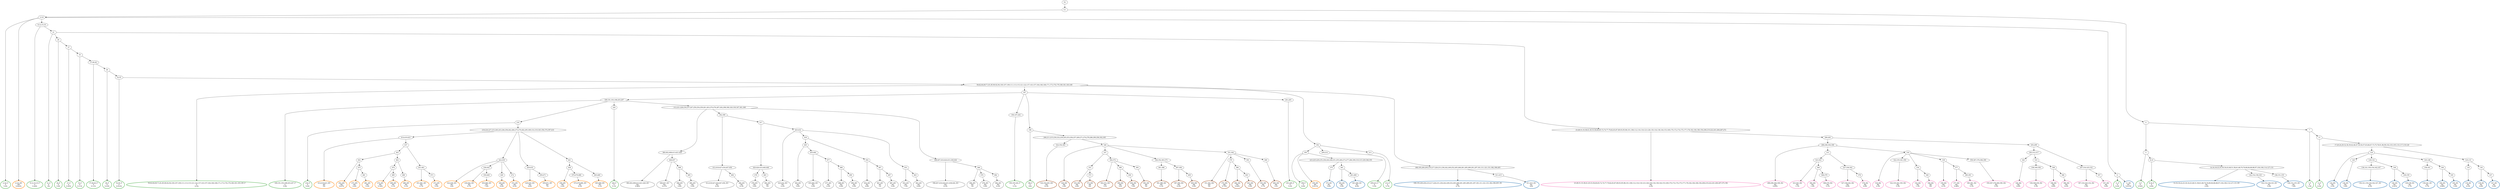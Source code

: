 digraph T {
	{
		rank=same
		273 [penwidth=3,colorscheme=set19,color=3,label="2;3;6_P\nP\n5.4%"]
		271 [penwidth=3,colorscheme=set19,color=3,label="9;12;15;19_P\nP\n0.26%"]
		269 [penwidth=3,colorscheme=set19,color=3,label="21_P\nP\n2%"]
		267 [penwidth=3,colorscheme=set19,color=3,label="26_P\nP\n3.4%"]
		265 [penwidth=3,colorscheme=set19,color=3,label="27_P\nP\n0.45%"]
		263 [penwidth=3,colorscheme=set19,color=3,label="35_P\nP\n0.11%"]
		261 [penwidth=3,colorscheme=set19,color=3,label="37;40;44_P\nP\n0.11%"]
		259 [penwidth=3,colorscheme=set19,color=3,label="49_P\nP\n0.23%"]
		257 [penwidth=3,colorscheme=set19,color=3,label="52;55_P\nP\n0.012%"]
		255 [penwidth=3,colorscheme=set19,color=3,label="59;62;64;69;71;81;85;90;92;94;100;107;109;111;113;115;121;122;137;143;157;164;166;168;171;173;176;179;180;181;183;185_P\nP\n4.5%"]
		252 [penwidth=3,colorscheme=set19,color=3,label="189;191;193;198;203;207_P\nP\n5.9%"]
		250 [penwidth=3,colorscheme=set19,color=3,label="216_P\nP\n9.4%"]
		248 [penwidth=3,colorscheme=set19,color=3,label="220_P\nP\n5.1%"]
		246 [penwidth=3,colorscheme=set19,color=3,label="190;197;202_P\nP\n5.1%"]
		244 [penwidth=3,colorscheme=set19,color=3,label="196_P\nP\n14%"]
		242 [penwidth=3,colorscheme=set19,color=3,label="201;205_P\nP\n5.2%"]
		239 [penwidth=3,colorscheme=set19,color=3,label="199_P\nP\n6.6%"]
		237 [penwidth=3,colorscheme=set19,color=3,label="209;214_P\nP\n5.5%"]
		235 [penwidth=3,colorscheme=set19,color=3,label="213_P\nP\n5.7%"]
		233 [penwidth=3,colorscheme=set19,color=3,label="11_P\nP\n6.2%"]
		230 [penwidth=3,colorscheme=set19,color=3,label="5_P\nP\n0.52%"]
		228 [penwidth=3,colorscheme=set19,color=3,label="8;10_P\nP\n6.8%"]
		226 [penwidth=3,colorscheme=set19,color=3,label="7_P\nP\n1.3%"]
		224 [penwidth=3,colorscheme=set19,color=3,label="13_P\nP\n6.2%"]
		222 [penwidth=3,colorscheme=set19,color=2,label="188;195;200;204;210;217;226;231;236;242;249;252;265;268;281;285;289;291;297;301;311;321;331;382;396;405_M1\nM1\n4.7%"]
		220 [penwidth=3,colorscheme=set19,color=2,label="411;415_M1\nM1\n10%"]
		217 [penwidth=3,colorscheme=set19,color=2,label="375_M1\nM1\n5.8%"]
		215 [penwidth=3,colorscheme=set19,color=2,label="383_M1\nM1\n5.9%"]
		213 [penwidth=3,colorscheme=set19,color=2,label="401;406_M1\nM1\n8.4%"]
		212 [penwidth=3,colorscheme=set19,color=2,label="11_M1\nM1\n0.013%"]
		210 [penwidth=3,colorscheme=set19,color=2,label="14;16;18;22;25;30;34;43;48;51;58;61;68;70;76;80;84;86;88;97;104;106;114;127;133_M1\nM1\n2.4%"]
		208 [penwidth=3,colorscheme=set19,color=2,label="142;152;156;163_M1\nM1\n5.4%"]
		206 [penwidth=3,colorscheme=set19,color=2,label="146;151;155_M1\nM1\n7.6%"]
		203 [penwidth=3,colorscheme=set19,color=2,label="124_M1\nM1\n2.5%"]
		201 [penwidth=3,colorscheme=set19,color=2,label="126_M1\nM1\n5.8%"]
		198 [penwidth=3,colorscheme=set19,color=2,label="136;141;150;154;162;167_M1\nM1\n6.5%"]
		196 [penwidth=3,colorscheme=set19,color=2,label="140_M1\nM1\n0.91%"]
		194 [penwidth=3,colorscheme=set19,color=2,label="149;159_M1\nM1\n5.7%"]
		191 [penwidth=3,colorscheme=set19,color=2,label="158;161_M1\nM1\n5.7%"]
		189 [penwidth=3,colorscheme=set19,color=2,label="160_M1\nM1\n0.89%"]
		187 [penwidth=3,colorscheme=set19,color=2,label="165_M1\nM1\n5.4%"]
		184 [penwidth=3,colorscheme=set19,color=2,label="135_M1\nM1\n6.3%"]
		182 [penwidth=3,colorscheme=set19,color=2,label="139_M1\nM1\n4.8%"]
		180 [penwidth=3,colorscheme=set19,color=2,label="147_M1\nM1\n5.4%"]
		178 [penwidth=3,colorscheme=set19,color=8,label="23;28;31;33;38;41;45;53;56;60;65;72;74;77;79;82;83;87;89;93;95;98;101;108;112;116;118;123;128;130;134;138;144;153;169;170;172;174;175;177;178;182;184;186;194;208;219;222;241;264;267;272_M2\nM2\n2.2%"]
		175 [penwidth=3,colorscheme=set19,color=8,label="288;296;304;308_M2\nM2\n0.85%"]
		172 [penwidth=3,colorscheme=set19,color=8,label="323;343_M2\nM2\n1.1%"]
		170 [penwidth=3,colorscheme=set19,color=8,label="360_M2\nM2\n1.4%"]
		168 [penwidth=3,colorscheme=set19,color=8,label="368;379_M2\nM2\n5.1%"]
		166 [penwidth=3,colorscheme=set19,color=8,label="327;336;342_M2\nM2\n8.9%"]
		164 [penwidth=3,colorscheme=set19,color=8,label="378_M2\nM2\n6.8%"]
		162 [penwidth=3,colorscheme=set19,color=8,label="318_M2\nM2\n2.3%"]
		160 [penwidth=3,colorscheme=set19,color=8,label="322;335;341;350_M2\nM2\n5.3%"]
		158 [penwidth=3,colorscheme=set19,color=8,label="334_M2\nM2\n1.3%"]
		156 [penwidth=3,colorscheme=set19,color=8,label="340_M2\nM2\n9%"]
		154 [penwidth=3,colorscheme=set19,color=8,label="339_M2\nM2\n6.1%"]
		152 [penwidth=3,colorscheme=set19,color=8,label="377_M2\nM2\n0.46%"]
		150 [penwidth=3,colorscheme=set19,color=8,label="385;391_M2\nM2\n5.1%"]
		148 [penwidth=3,colorscheme=set19,color=8,label="359;367;376;384;390_M2\nM2\n5.5%"]
		144 [penwidth=3,colorscheme=set19,color=8,label="326_M2\nM2\n6.8%"]
		141 [penwidth=3,colorscheme=set19,color=8,label="338;349;358_M2\nM2\n5.3%"]
		139 [penwidth=3,colorscheme=set19,color=8,label="348_M2\nM2\n8.8%"]
		137 [penwidth=3,colorscheme=set19,color=8,label="366_M2\nM2\n8.2%"]
		135 [penwidth=3,colorscheme=set19,color=8,label="307;316;325;332_M2\nM2\n3.9%"]
		133 [penwidth=3,colorscheme=set19,color=8,label="357_M2\nM2\n5.6%"]
		130 [penwidth=3,colorscheme=set19,color=9,label="380;402;408;413;421;428_M3\nM3\n0.96%"]
		128 [penwidth=3,colorscheme=set19,color=9,label="448;457_M3\nM3\n0.27%"]
		126 [penwidth=3,colorscheme=set19,color=9,label="468_M3\nM3\n2.8%"]
		124 [penwidth=3,colorscheme=set19,color=9,label="485_M3\nM3\n5.9%"]
		121 [penwidth=3,colorscheme=set19,color=9,label="412;418;427;434;447;456_M3\nM3\n4.2%"]
		119 [penwidth=3,colorscheme=set19,color=9,label="484_M3\nM3\n6.3%"]
		115 [penwidth=3,colorscheme=set19,color=9,label="478_M3\nM3\n5.6%"]
		113 [penwidth=3,colorscheme=set19,color=9,label="483_M3\nM3\n5%"]
		111 [penwidth=3,colorscheme=set19,color=9,label="425;432_M3\nM3\n2.2%"]
		108 [penwidth=3,colorscheme=set19,color=9,label="445_M3\nM3\n5.6%"]
		106 [penwidth=3,colorscheme=set19,color=9,label="455;464_M3\nM3\n3.4%"]
		104 [penwidth=3,colorscheme=set19,color=9,label="477_M3\nM3\n2.2%"]
		102 [penwidth=3,colorscheme=set19,color=9,label="488_M3\nM3\n0.8%"]
		100 [penwidth=3,colorscheme=set19,color=9,label="490_M3\nM3\n5.9%"]
		98 [penwidth=3,colorscheme=set19,color=9,label="454_M3\nM3\n4.8%"]
		96 [penwidth=3,colorscheme=set19,color=9,label="467_M3\nM3\n1%"]
		94 [penwidth=3,colorscheme=set19,color=9,label="487_M3\nM3\n5.4%"]
		92 [penwidth=3,colorscheme=set19,color=9,label="453_M3\nM3\n7.5%"]
		90 [penwidth=3,colorscheme=set19,color=9,label="463_M3\nM3\n6.8%"]
		88 [penwidth=3,colorscheme=set19,color=9,label="398;407;416;424;431;438;444_M3\nM3\n8.3%"]
		86 [penwidth=3,colorscheme=set19,color=9,label="466_M3\nM3\n3%"]
		84 [penwidth=3,colorscheme=set19,color=9,label="476_M3\nM3\n5.8%"]
		82 [penwidth=3,colorscheme=set19,color=9,label="482_M3\nM3\n6.2%"]
		79 [penwidth=3,colorscheme=set19,color=7,label="324;354;365_M4\nM4\n8.3%"]
		77 [penwidth=3,colorscheme=set19,color=7,label="328_M4\nM4\n1.8%"]
		74 [penwidth=3,colorscheme=set19,color=7,label="353_M4\nM4\n2.6%"]
		72 [penwidth=3,colorscheme=set19,color=7,label="373_M4\nM4\n6%"]
		70 [penwidth=3,colorscheme=set19,color=7,label="364;372_M4\nM4\n11%"]
		68 [penwidth=3,colorscheme=set19,color=7,label="389_M4\nM4\n12%"]
		66 [penwidth=3,colorscheme=set19,color=7,label="404_M4\nM4\n7.6%"]
		64 [penwidth=3,colorscheme=set19,color=7,label="395_M4\nM4\n5%"]
		61 [penwidth=3,colorscheme=set19,color=7,label="381;388_M4\nM4\n5.1%"]
		59 [penwidth=3,colorscheme=set19,color=7,label="387;394_M4\nM4\n6.2%"]
		57 [penwidth=3,colorscheme=set19,color=7,label="409_M4\nM4\n5.9%"]
		55 [penwidth=3,colorscheme=set19,color=7,label="351;362_M4\nM4\n5%"]
		53 [penwidth=3,colorscheme=set19,color=7,label="370_M4\nM4\n0.75%"]
		51 [penwidth=3,colorscheme=set19,color=7,label="386_M4\nM4\n0.42%"]
		49 [penwidth=3,colorscheme=set19,color=7,label="403_M4\nM4\n5.9%"]
		47 [penwidth=3,colorscheme=set19,color=7,label="393_M4\nM4\n5.7%"]
		45 [penwidth=3,colorscheme=set19,color=7,label="400_M4\nM4\n11%"]
		44 [penwidth=3,colorscheme=set19,color=5,label="2;3;6_M5\nM5\n0.022%"]
		41 [penwidth=3,colorscheme=set19,color=5,label="414;419;423_M5\nM5\n5%"]
		37 [penwidth=3,colorscheme=set19,color=5,label="452_M5\nM5\n0.67%"]
		35 [penwidth=3,colorscheme=set19,color=5,label="475_M5\nM5\n2.6%"]
		33 [penwidth=3,colorscheme=set19,color=5,label="481_M5\nM5\n5.2%"]
		30 [penwidth=3,colorscheme=set19,color=5,label="474_M5\nM5\n0.16%"]
		28 [penwidth=3,colorscheme=set19,color=5,label="489_M5\nM5\n5.1%"]
		26 [penwidth=3,colorscheme=set19,color=5,label="480_M5\nM5\n5.1%"]
		24 [penwidth=3,colorscheme=set19,color=5,label="451;461_M5\nM5\n2.7%"]
		22 [penwidth=3,colorscheme=set19,color=5,label="473_M5\nM5\n5.5%"]
		20 [penwidth=3,colorscheme=set19,color=5,label="422;430_M5\nM5\n12%"]
		18 [penwidth=3,colorscheme=set19,color=5,label="436;442_M5\nM5\n4.7%"]
		16 [penwidth=3,colorscheme=set19,color=5,label="450;460_M5\nM5\n7.4%"]
		14 [penwidth=3,colorscheme=set19,color=5,label="449_M5\nM5\n9.4%"]
		12 [penwidth=3,colorscheme=set19,color=5,label="472_M5\nM5\n8.5%"]
		10 [penwidth=3,colorscheme=set19,color=5,label="429;435_M5\nM5\n4.6%"]
		8 [penwidth=3,colorscheme=set19,color=5,label="459;471_M5\nM5\n7%"]
		5 [penwidth=3,colorscheme=set19,color=5,label="458_M5\nM5\n2.4%"]
		3 [penwidth=3,colorscheme=set19,color=5,label="470;479;486_M5\nM5\n6.5%"]
		1 [penwidth=3,colorscheme=set19,color=5,label="465;469_M5\nM5\n5.1%"]
		0 [penwidth=3,colorscheme=set19,color=5,label="199_M5\nM5\n0.011%"]
	}
	276 [label="GL"]
	275 [label="0;1"]
	274 [label="2;3;6"]
	272 [label="9;12;15;19"]
	270 [label="21"]
	268 [label="26"]
	266 [label="27"]
	264 [label="35"]
	262 [label="37;40;44"]
	260 [label="49"]
	258 [label="52;55"]
	256 [label="59;62;64;69;71;81;85;90;92;94;100;107;109;111;113;115;121;122;137;143;157;164;166;168;171;173;176;179;180;181;183;185"]
	254 [label="187"]
	253 [label="189;191;193;198;203;207"]
	251 [label="216"]
	249 [label="220"]
	247 [label="190;197;202"]
	245 [label="196"]
	243 [label="201;205"]
	241 [label="192"]
	240 [label="199"]
	238 [label="209;214"]
	236 [label="213"]
	234 [label="11"]
	232 [label="4"]
	231 [label="5"]
	229 [label="8;10"]
	227 [label="7"]
	225 [label="13"]
	223 [label="188;195;200;204;210;217;226;231;236;242;249;252;265;268;281;285;289;291;297;301;311;321;331;382;396;405"]
	221 [label="411;415"]
	219 [label="223;225;229;235;238;244;248;251;255;260;273;277;284;300;310;315;329;346;355"]
	218 [label="375"]
	216 [label="383"]
	214 [label="401;406"]
	211 [label="14;16;18;22;25;30;34;43;48;51;58;61;68;70;76;80;84;86;88;97;104;106;114;127;133"]
	209 [label="142;152;156;163"]
	207 [label="146;151;155"]
	205 [label="17;20;24;29;32;36;39;42;46;47;50;54;57;63;66;67;73;75;78;91;96;99;102;103;105;110;117;119;120"]
	204 [label="124"]
	202 [label="126"]
	200 [label="129;132"]
	199 [label="136;141;150;154;162;167"]
	197 [label="140"]
	195 [label="149;159"]
	193 [label="145;148"]
	192 [label="158;161"]
	190 [label="160"]
	188 [label="165"]
	186 [label="125;131"]
	185 [label="135"]
	183 [label="139"]
	181 [label="147"]
	179 [label="23;28;31;33;38;41;45;53;56;60;65;72;74;77;79;82;83;87;89;93;95;98;101;108;112;116;118;123;128;130;134;138;144;153;169;170;172;174;175;177;178;182;184;186;194;208;219;222;241;264;267;272"]
	177 [label="280;283"]
	176 [label="288;296;304;308"]
	174 [label="313"]
	173 [label="323;343"]
	171 [label="360"]
	169 [label="368;379"]
	167 [label="327;336;342"]
	165 [label="378"]
	163 [label="318"]
	161 [label="322;335;341;350"]
	159 [label="334"]
	157 [label="340"]
	155 [label="339"]
	153 [label="377"]
	151 [label="385;391"]
	149 [label="359;367;376;384;390"]
	147 [label="293;299"]
	146 [label="303;312;317"]
	145 [label="326"]
	143 [label="333"]
	142 [label="338;349;358"]
	140 [label="348"]
	138 [label="366"]
	136 [label="307;316;325;332"]
	134 [label="357"]
	132 [label="212;221;228;234;237;247;250;254;259;261;263;270;276;287;292;298;306;320;330;347;361;369"]
	131 [label="380;402;408;413;421;428"]
	129 [label="448;457"]
	127 [label="468"]
	125 [label="485"]
	123 [label="392;399"]
	122 [label="412;418;427;434;447;456"]
	120 [label="484"]
	118 [label="417"]
	117 [label="420;426;433;440;446"]
	116 [label="478"]
	114 [label="483"]
	112 [label="425;432"]
	110 [label="439"]
	109 [label="445"]
	107 [label="455;464"]
	105 [label="477"]
	103 [label="488"]
	101 [label="490"]
	99 [label="454"]
	97 [label="467"]
	95 [label="487"]
	93 [label="453"]
	91 [label="463"]
	89 [label="398;407;416;424;431;438;444"]
	87 [label="466"]
	85 [label="476"]
	83 [label="482"]
	81 [label="206;211;215;230;232;239;245;253;256;257;269;271;274;278;286;290;294;302;305"]
	80 [label="324;354;365"]
	78 [label="328"]
	76 [label="337"]
	75 [label="353"]
	73 [label="373"]
	71 [label="364;372"]
	69 [label="389"]
	67 [label="404"]
	65 [label="395"]
	63 [label="344;352;363;371"]
	62 [label="381;388"]
	60 [label="387;394"]
	58 [label="409"]
	56 [label="351;362"]
	54 [label="370"]
	52 [label="386"]
	50 [label="403"]
	48 [label="393"]
	46 [label="400"]
	43 [label="218;224;227;233;240;243;246;258;262;266;275;279;282;295;309;314;319;345;356;374;397;410"]
	42 [label="414;419;423"]
	40 [label="437"]
	39 [label="443"]
	38 [label="452"]
	36 [label="475"]
	34 [label="481"]
	32 [label="462"]
	31 [label="474"]
	29 [label="489"]
	27 [label="480"]
	25 [label="451;461"]
	23 [label="473"]
	21 [label="422;430"]
	19 [label="436;442"]
	17 [label="450;460"]
	15 [label="449"]
	13 [label="472"]
	11 [label="429;435"]
	9 [label="459;471"]
	7 [label="441"]
	6 [label="458"]
	4 [label="470;479;486"]
	2 [label="465;469"]
	276 -> 275
	275 -> 274
	275 -> 232
	274 -> 273
	274 -> 272
	274 -> 234
	274 -> 44
	272 -> 271
	272 -> 270
	270 -> 269
	270 -> 268
	270 -> 179
	268 -> 267
	268 -> 266
	266 -> 265
	266 -> 264
	264 -> 263
	264 -> 262
	262 -> 261
	262 -> 260
	260 -> 259
	260 -> 258
	258 -> 257
	258 -> 256
	256 -> 255
	256 -> 254
	256 -> 241
	256 -> 223
	254 -> 253
	254 -> 247
	254 -> 245
	254 -> 243
	253 -> 252
	253 -> 251
	253 -> 249
	253 -> 132
	251 -> 250
	251 -> 43
	249 -> 248
	247 -> 246
	245 -> 244
	245 -> 81
	243 -> 242
	241 -> 240
	241 -> 238
	241 -> 236
	240 -> 239
	240 -> 219
	240 -> 0
	238 -> 237
	236 -> 235
	234 -> 233
	234 -> 212
	232 -> 231
	232 -> 227
	231 -> 230
	231 -> 229
	229 -> 228
	229 -> 211
	227 -> 226
	227 -> 225
	225 -> 224
	225 -> 205
	223 -> 222
	223 -> 221
	221 -> 220
	219 -> 218
	219 -> 216
	218 -> 217
	216 -> 215
	216 -> 214
	214 -> 213
	211 -> 210
	211 -> 209
	211 -> 207
	209 -> 208
	207 -> 206
	205 -> 204
	205 -> 186
	204 -> 203
	204 -> 202
	204 -> 200
	204 -> 193
	202 -> 201
	200 -> 199
	200 -> 197
	199 -> 198
	197 -> 196
	197 -> 195
	195 -> 194
	193 -> 192
	193 -> 190
	192 -> 191
	190 -> 189
	190 -> 188
	188 -> 187
	186 -> 185
	186 -> 183
	185 -> 184
	183 -> 182
	183 -> 181
	181 -> 180
	179 -> 178
	179 -> 177
	177 -> 176
	177 -> 147
	176 -> 175
	176 -> 174
	176 -> 163
	174 -> 173
	174 -> 167
	173 -> 172
	173 -> 171
	171 -> 170
	171 -> 169
	169 -> 168
	167 -> 166
	167 -> 165
	165 -> 164
	163 -> 162
	163 -> 161
	163 -> 159
	163 -> 155
	163 -> 149
	161 -> 160
	159 -> 158
	159 -> 157
	157 -> 156
	155 -> 154
	155 -> 153
	153 -> 152
	153 -> 151
	151 -> 150
	149 -> 148
	147 -> 146
	147 -> 136
	146 -> 145
	146 -> 143
	145 -> 144
	143 -> 142
	143 -> 140
	142 -> 141
	140 -> 139
	140 -> 138
	138 -> 137
	136 -> 135
	136 -> 134
	134 -> 133
	132 -> 131
	132 -> 123
	132 -> 89
	131 -> 130
	131 -> 129
	129 -> 128
	129 -> 127
	127 -> 126
	127 -> 125
	125 -> 124
	123 -> 122
	123 -> 118
	122 -> 121
	122 -> 120
	120 -> 119
	118 -> 117
	118 -> 112
	117 -> 116
	117 -> 114
	116 -> 115
	114 -> 113
	112 -> 111
	112 -> 110
	112 -> 93
	110 -> 109
	110 -> 99
	109 -> 108
	109 -> 107
	107 -> 106
	107 -> 105
	105 -> 104
	105 -> 103
	103 -> 102
	103 -> 101
	101 -> 100
	99 -> 98
	99 -> 97
	97 -> 96
	97 -> 95
	95 -> 94
	93 -> 92
	93 -> 91
	91 -> 90
	89 -> 88
	89 -> 87
	87 -> 86
	87 -> 85
	87 -> 83
	85 -> 84
	83 -> 82
	81 -> 80
	81 -> 78
	80 -> 79
	78 -> 77
	78 -> 76
	78 -> 63
	78 -> 56
	76 -> 75
	76 -> 71
	75 -> 74
	75 -> 73
	73 -> 72
	71 -> 70
	71 -> 69
	71 -> 65
	69 -> 68
	69 -> 67
	67 -> 66
	65 -> 64
	63 -> 62
	63 -> 60
	62 -> 61
	60 -> 59
	60 -> 58
	58 -> 57
	56 -> 55
	56 -> 54
	56 -> 48
	56 -> 46
	54 -> 53
	54 -> 52
	52 -> 51
	52 -> 50
	50 -> 49
	48 -> 47
	46 -> 45
	43 -> 42
	43 -> 21
	43 -> 11
	43 -> 7
	42 -> 41
	42 -> 40
	40 -> 39
	40 -> 25
	39 -> 38
	39 -> 32
	38 -> 37
	38 -> 36
	36 -> 35
	36 -> 34
	34 -> 33
	32 -> 31
	32 -> 27
	31 -> 30
	31 -> 29
	29 -> 28
	27 -> 26
	25 -> 24
	25 -> 23
	23 -> 22
	21 -> 20
	21 -> 19
	21 -> 15
	21 -> 13
	19 -> 18
	19 -> 17
	17 -> 16
	15 -> 14
	13 -> 12
	11 -> 10
	11 -> 9
	9 -> 8
	7 -> 6
	7 -> 2
	6 -> 5
	6 -> 4
	4 -> 3
	2 -> 1
}
